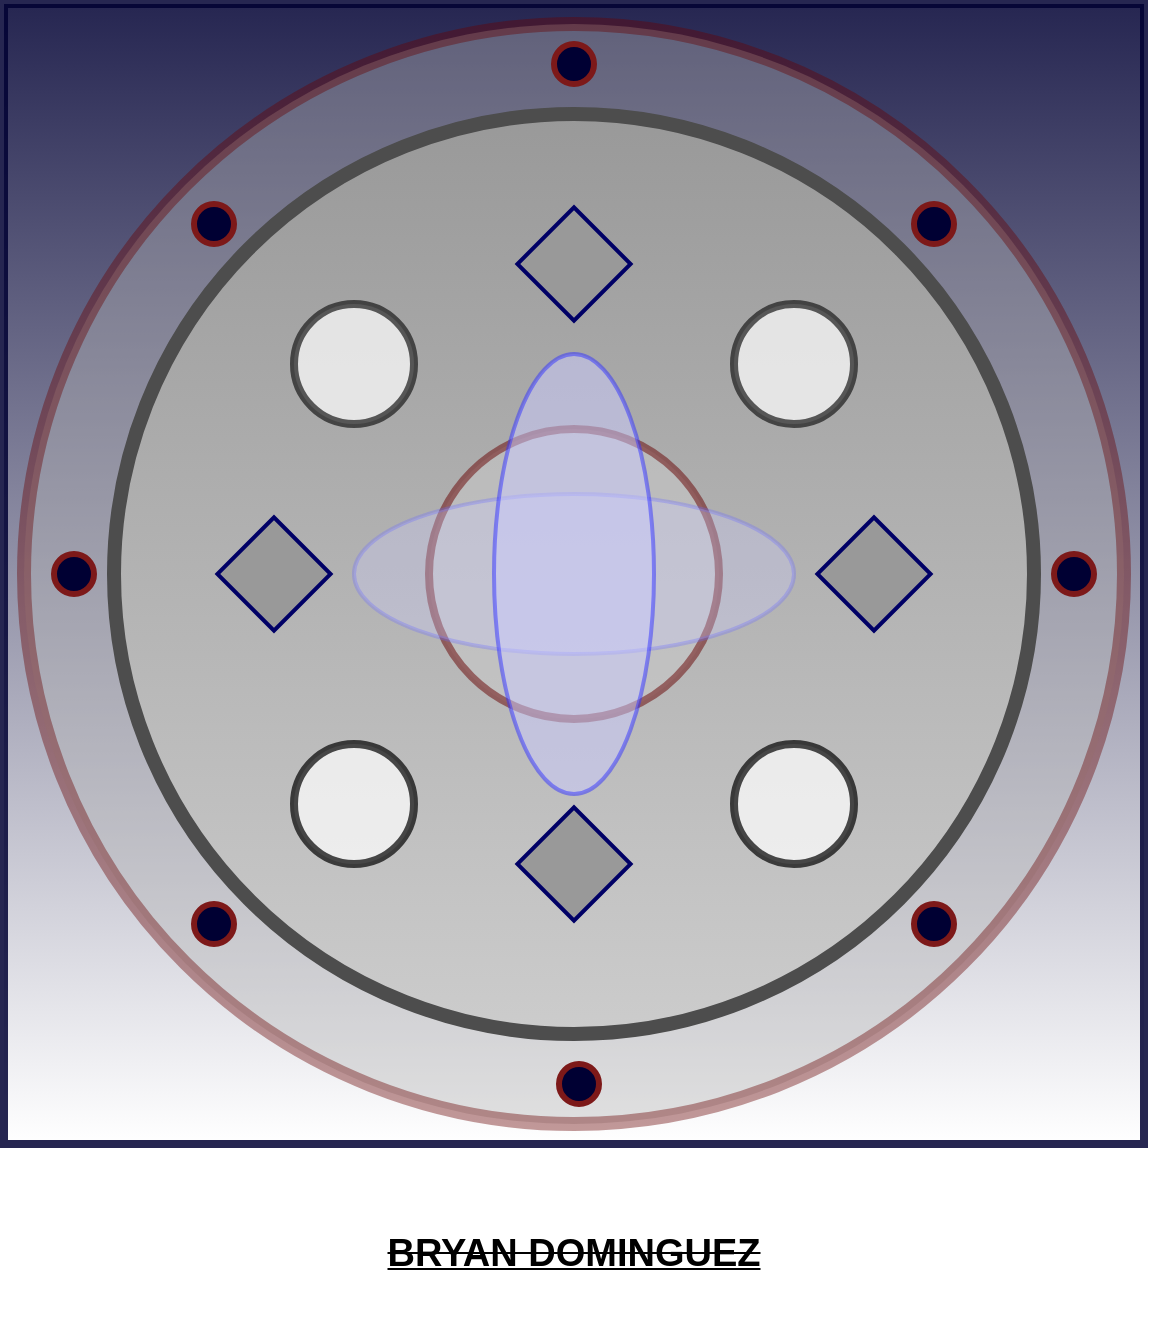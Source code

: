 <mxfile version="13.7.5" type="github">
  <diagram id="4NW8nUL0Qu-XfBTurz9Z" name="Page-1">
    <mxGraphModel dx="1296" dy="722" grid="1" gridSize="10" guides="1" tooltips="1" connect="1" arrows="1" fold="1" page="1" pageScale="1" pageWidth="850" pageHeight="1100" math="0" shadow="0">
      <root>
        <mxCell id="0" />
        <mxCell id="1" parent="0" />
        <mxCell id="8dUzSWV7hPjfR9eVt6SM-1" value="" style="whiteSpace=wrap;html=1;aspect=fixed;strokeWidth=4;strokeColor=#000033;gradientColor=#ffffff;fillColor=#000033;opacity=85;" vertex="1" parent="1">
          <mxGeometry x="135" y="40" width="570" height="570" as="geometry" />
        </mxCell>
        <mxCell id="8dUzSWV7hPjfR9eVt6SM-3" value="" style="ellipse;whiteSpace=wrap;html=1;aspect=fixed;strokeWidth=7;opacity=40;fillColor=#B3B3B3;strokeColor=#660000;" vertex="1" parent="1">
          <mxGeometry x="145" y="50" width="550" height="550" as="geometry" />
        </mxCell>
        <mxCell id="8dUzSWV7hPjfR9eVt6SM-4" value="" style="ellipse;whiteSpace=wrap;html=1;aspect=fixed;strokeWidth=7;gradientColor=#999999;gradientDirection=north;strokeColor=#4D4D4D;shadow=0;sketch=0;fillColor=#CCCCCC;" vertex="1" parent="1">
          <mxGeometry x="190" y="95" width="460" height="460" as="geometry" />
        </mxCell>
        <mxCell id="8dUzSWV7hPjfR9eVt6SM-7" value="" style="ellipse;whiteSpace=wrap;html=1;aspect=fixed;strokeWidth=3;fillColor=#000033;strokeColor=#7D1919;" vertex="1" parent="1">
          <mxGeometry x="410" y="60" width="20" height="20" as="geometry" />
        </mxCell>
        <mxCell id="8dUzSWV7hPjfR9eVt6SM-9" value="" style="ellipse;whiteSpace=wrap;html=1;aspect=fixed;strokeColor=#7D1919;strokeWidth=3;fillColor=#000033;gradientColor=none;" vertex="1" parent="1">
          <mxGeometry x="160" y="315" width="20" height="20" as="geometry" />
        </mxCell>
        <mxCell id="8dUzSWV7hPjfR9eVt6SM-10" value="" style="ellipse;whiteSpace=wrap;html=1;aspect=fixed;strokeColor=#7D1919;strokeWidth=3;fillColor=#000033;gradientColor=none;" vertex="1" parent="1">
          <mxGeometry x="230" y="140" width="20" height="20" as="geometry" />
        </mxCell>
        <mxCell id="8dUzSWV7hPjfR9eVt6SM-14" value="" style="ellipse;whiteSpace=wrap;html=1;aspect=fixed;strokeColor=#7D1919;strokeWidth=3;fillColor=#000033;gradientColor=none;" vertex="1" parent="1">
          <mxGeometry x="660" y="315" width="20" height="20" as="geometry" />
        </mxCell>
        <mxCell id="8dUzSWV7hPjfR9eVt6SM-16" value="" style="ellipse;whiteSpace=wrap;html=1;aspect=fixed;strokeColor=#7D1919;strokeWidth=3;fillColor=#000033;gradientColor=none;" vertex="1" parent="1">
          <mxGeometry x="590" y="140" width="20" height="20" as="geometry" />
        </mxCell>
        <mxCell id="8dUzSWV7hPjfR9eVt6SM-17" value="" style="ellipse;whiteSpace=wrap;html=1;aspect=fixed;strokeColor=#7D1919;strokeWidth=3;fillColor=#000033;gradientColor=none;" vertex="1" parent="1">
          <mxGeometry x="412.5" y="570" width="20" height="20" as="geometry" />
        </mxCell>
        <mxCell id="8dUzSWV7hPjfR9eVt6SM-18" value="" style="ellipse;whiteSpace=wrap;html=1;aspect=fixed;strokeColor=#7D1919;strokeWidth=3;fillColor=#000033;gradientColor=none;" vertex="1" parent="1">
          <mxGeometry x="590" y="490" width="20" height="20" as="geometry" />
        </mxCell>
        <mxCell id="8dUzSWV7hPjfR9eVt6SM-19" value="" style="ellipse;whiteSpace=wrap;html=1;aspect=fixed;strokeColor=#7D1919;strokeWidth=3;fillColor=#000033;gradientColor=none;" vertex="1" parent="1">
          <mxGeometry x="230" y="490" width="20" height="20" as="geometry" />
        </mxCell>
        <mxCell id="8dUzSWV7hPjfR9eVt6SM-20" value="" style="ellipse;whiteSpace=wrap;html=1;aspect=fixed;strokeWidth=4;opacity=70;shadow=0;strokeColor=#1A1A1A;" vertex="1" parent="1">
          <mxGeometry x="280" y="190" width="60" height="60" as="geometry" />
        </mxCell>
        <mxCell id="8dUzSWV7hPjfR9eVt6SM-26" value="" style="ellipse;whiteSpace=wrap;html=1;aspect=fixed;shadow=0;sketch=0;strokeWidth=4;opacity=70;strokeColor=#1A1A1A;" vertex="1" parent="1">
          <mxGeometry x="500" y="190" width="60" height="60" as="geometry" />
        </mxCell>
        <mxCell id="8dUzSWV7hPjfR9eVt6SM-29" value="" style="ellipse;whiteSpace=wrap;html=1;aspect=fixed;shadow=0;sketch=0;strokeWidth=4;opacity=70;" vertex="1" parent="1">
          <mxGeometry x="280" y="410" width="60" height="60" as="geometry" />
        </mxCell>
        <mxCell id="8dUzSWV7hPjfR9eVt6SM-30" value="" style="ellipse;whiteSpace=wrap;html=1;aspect=fixed;shadow=0;sketch=0;strokeWidth=4;opacity=70;" vertex="1" parent="1">
          <mxGeometry x="500" y="410" width="60" height="60" as="geometry" />
        </mxCell>
        <mxCell id="8dUzSWV7hPjfR9eVt6SM-37" value="" style="whiteSpace=wrap;html=1;aspect=fixed;shadow=0;sketch=0;strokeColor=#000066;strokeWidth=2;fillColor=#999999;gradientColor=none;rotation=-45;" vertex="1" parent="1">
          <mxGeometry x="400" y="150" width="40" height="40" as="geometry" />
        </mxCell>
        <mxCell id="8dUzSWV7hPjfR9eVt6SM-38" value="" style="whiteSpace=wrap;html=1;aspect=fixed;shadow=0;sketch=0;strokeColor=#000066;strokeWidth=2;fillColor=#999999;gradientColor=none;rotation=-45;" vertex="1" parent="1">
          <mxGeometry x="550" y="305" width="40" height="40" as="geometry" />
        </mxCell>
        <mxCell id="8dUzSWV7hPjfR9eVt6SM-39" value="" style="whiteSpace=wrap;html=1;aspect=fixed;shadow=0;sketch=0;strokeColor=#000066;strokeWidth=2;fillColor=#999999;gradientColor=none;rotation=-45;" vertex="1" parent="1">
          <mxGeometry x="250" y="305" width="40" height="40" as="geometry" />
        </mxCell>
        <mxCell id="8dUzSWV7hPjfR9eVt6SM-40" value="" style="whiteSpace=wrap;html=1;aspect=fixed;shadow=0;sketch=0;strokeColor=#000066;strokeWidth=2;fillColor=#999999;gradientColor=none;rotation=-45;" vertex="1" parent="1">
          <mxGeometry x="400" y="450" width="40" height="40" as="geometry" />
        </mxCell>
        <mxCell id="8dUzSWV7hPjfR9eVt6SM-42" value="" style="ellipse;whiteSpace=wrap;html=1;aspect=fixed;shadow=0;sketch=0;strokeWidth=4;opacity=50;fontColor=#333333;strokeColor=#660000;fillColor=#CCCCCC;" vertex="1" parent="1">
          <mxGeometry x="347.5" y="252.5" width="145" height="145" as="geometry" />
        </mxCell>
        <mxCell id="8dUzSWV7hPjfR9eVt6SM-43" value="" style="ellipse;whiteSpace=wrap;html=1;shadow=0;sketch=0;strokeWidth=2;gradientColor=none;opacity=30;strokeColor=#6666FF;fillColor=#CCCCFF;" vertex="1" parent="1">
          <mxGeometry x="310" y="285" width="220" height="80" as="geometry" />
        </mxCell>
        <mxCell id="8dUzSWV7hPjfR9eVt6SM-45" value="" style="ellipse;whiteSpace=wrap;html=1;shadow=0;sketch=0;strokeWidth=2;opacity=50;rotation=-90;fillColor=#CCCCFF;strokeColor=#3333FF;" vertex="1" parent="1">
          <mxGeometry x="310" y="285" width="220" height="80" as="geometry" />
        </mxCell>
        <mxCell id="8dUzSWV7hPjfR9eVt6SM-46" value="&lt;b&gt;&lt;font style=&quot;font-size: 19px&quot;&gt;&lt;u&gt;&lt;strike&gt;BRYAN DOMINGUEZ&lt;/strike&gt;&lt;/u&gt;&lt;/font&gt;&lt;/b&gt;" style="text;html=1;strokeColor=none;fillColor=none;align=center;verticalAlign=middle;whiteSpace=wrap;rounded=0;shadow=0;sketch=0;opacity=30;" vertex="1" parent="1">
          <mxGeometry x="305" y="630" width="230" height="70" as="geometry" />
        </mxCell>
      </root>
    </mxGraphModel>
  </diagram>
</mxfile>
